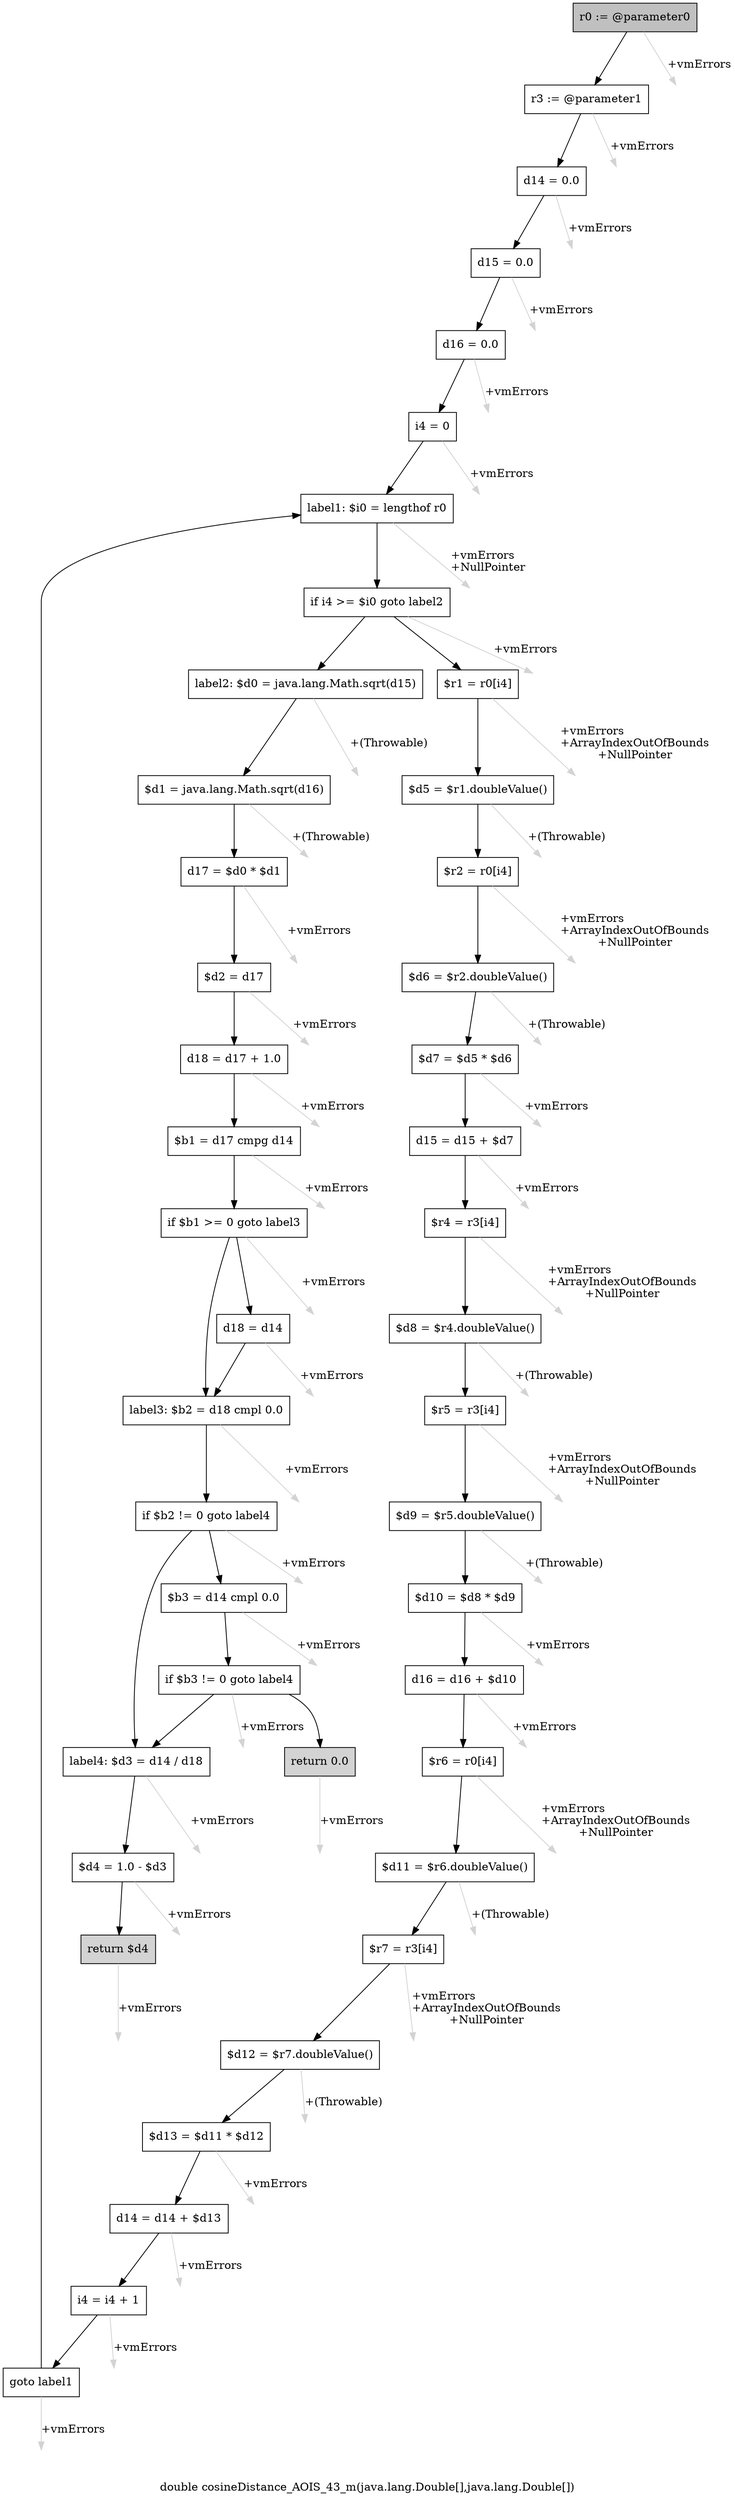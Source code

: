 digraph "double cosineDistance_AOIS_43_m(java.lang.Double[],java.lang.Double[])" {
    label="double cosineDistance_AOIS_43_m(java.lang.Double[],java.lang.Double[])";
    node [shape=box];
    "0" [style=filled,fillcolor=gray,label="r0 := @parameter0",];
    "1" [label="r3 := @parameter1",];
    "0"->"1" [color=black,];
    "44" [style=invis,label="Esc",];
    "0"->"44" [color=lightgray,label="\l+vmErrors",];
    "2" [label="d14 = 0.0",];
    "1"->"2" [color=black,];
    "45" [style=invis,label="Esc",];
    "1"->"45" [color=lightgray,label="\l+vmErrors",];
    "3" [label="d15 = 0.0",];
    "2"->"3" [color=black,];
    "46" [style=invis,label="Esc",];
    "2"->"46" [color=lightgray,label="\l+vmErrors",];
    "4" [label="d16 = 0.0",];
    "3"->"4" [color=black,];
    "47" [style=invis,label="Esc",];
    "3"->"47" [color=lightgray,label="\l+vmErrors",];
    "5" [label="i4 = 0",];
    "4"->"5" [color=black,];
    "48" [style=invis,label="Esc",];
    "4"->"48" [color=lightgray,label="\l+vmErrors",];
    "6" [label="label1: $i0 = lengthof r0",];
    "5"->"6" [color=black,];
    "49" [style=invis,label="Esc",];
    "5"->"49" [color=lightgray,label="\l+vmErrors",];
    "7" [label="if i4 >= $i0 goto label2",];
    "6"->"7" [color=black,];
    "50" [style=invis,label="Esc",];
    "6"->"50" [color=lightgray,label="\l+vmErrors\l+NullPointer",];
    "8" [label="$r1 = r0[i4]",];
    "7"->"8" [color=black,];
    "28" [label="label2: $d0 = java.lang.Math.sqrt(d15)",];
    "7"->"28" [color=black,];
    "51" [style=invis,label="Esc",];
    "7"->"51" [color=lightgray,label="\l+vmErrors",];
    "9" [label="$d5 = $r1.doubleValue()",];
    "8"->"9" [color=black,];
    "52" [style=invis,label="Esc",];
    "8"->"52" [color=lightgray,label="\l+vmErrors\l+ArrayIndexOutOfBounds\l+NullPointer",];
    "10" [label="$r2 = r0[i4]",];
    "9"->"10" [color=black,];
    "53" [style=invis,label="Esc",];
    "9"->"53" [color=lightgray,label="\l+(Throwable)",];
    "11" [label="$d6 = $r2.doubleValue()",];
    "10"->"11" [color=black,];
    "54" [style=invis,label="Esc",];
    "10"->"54" [color=lightgray,label="\l+vmErrors\l+ArrayIndexOutOfBounds\l+NullPointer",];
    "12" [label="$d7 = $d5 * $d6",];
    "11"->"12" [color=black,];
    "55" [style=invis,label="Esc",];
    "11"->"55" [color=lightgray,label="\l+(Throwable)",];
    "13" [label="d15 = d15 + $d7",];
    "12"->"13" [color=black,];
    "56" [style=invis,label="Esc",];
    "12"->"56" [color=lightgray,label="\l+vmErrors",];
    "14" [label="$r4 = r3[i4]",];
    "13"->"14" [color=black,];
    "57" [style=invis,label="Esc",];
    "13"->"57" [color=lightgray,label="\l+vmErrors",];
    "15" [label="$d8 = $r4.doubleValue()",];
    "14"->"15" [color=black,];
    "58" [style=invis,label="Esc",];
    "14"->"58" [color=lightgray,label="\l+vmErrors\l+ArrayIndexOutOfBounds\l+NullPointer",];
    "16" [label="$r5 = r3[i4]",];
    "15"->"16" [color=black,];
    "59" [style=invis,label="Esc",];
    "15"->"59" [color=lightgray,label="\l+(Throwable)",];
    "17" [label="$d9 = $r5.doubleValue()",];
    "16"->"17" [color=black,];
    "60" [style=invis,label="Esc",];
    "16"->"60" [color=lightgray,label="\l+vmErrors\l+ArrayIndexOutOfBounds\l+NullPointer",];
    "18" [label="$d10 = $d8 * $d9",];
    "17"->"18" [color=black,];
    "61" [style=invis,label="Esc",];
    "17"->"61" [color=lightgray,label="\l+(Throwable)",];
    "19" [label="d16 = d16 + $d10",];
    "18"->"19" [color=black,];
    "62" [style=invis,label="Esc",];
    "18"->"62" [color=lightgray,label="\l+vmErrors",];
    "20" [label="$r6 = r0[i4]",];
    "19"->"20" [color=black,];
    "63" [style=invis,label="Esc",];
    "19"->"63" [color=lightgray,label="\l+vmErrors",];
    "21" [label="$d11 = $r6.doubleValue()",];
    "20"->"21" [color=black,];
    "64" [style=invis,label="Esc",];
    "20"->"64" [color=lightgray,label="\l+vmErrors\l+ArrayIndexOutOfBounds\l+NullPointer",];
    "22" [label="$r7 = r3[i4]",];
    "21"->"22" [color=black,];
    "65" [style=invis,label="Esc",];
    "21"->"65" [color=lightgray,label="\l+(Throwable)",];
    "23" [label="$d12 = $r7.doubleValue()",];
    "22"->"23" [color=black,];
    "66" [style=invis,label="Esc",];
    "22"->"66" [color=lightgray,label="\l+vmErrors\l+ArrayIndexOutOfBounds\l+NullPointer",];
    "24" [label="$d13 = $d11 * $d12",];
    "23"->"24" [color=black,];
    "67" [style=invis,label="Esc",];
    "23"->"67" [color=lightgray,label="\l+(Throwable)",];
    "25" [label="d14 = d14 + $d13",];
    "24"->"25" [color=black,];
    "68" [style=invis,label="Esc",];
    "24"->"68" [color=lightgray,label="\l+vmErrors",];
    "26" [label="i4 = i4 + 1",];
    "25"->"26" [color=black,];
    "69" [style=invis,label="Esc",];
    "25"->"69" [color=lightgray,label="\l+vmErrors",];
    "27" [label="goto label1",];
    "26"->"27" [color=black,];
    "70" [style=invis,label="Esc",];
    "26"->"70" [color=lightgray,label="\l+vmErrors",];
    "27"->"6" [color=black,];
    "71" [style=invis,label="Esc",];
    "27"->"71" [color=lightgray,label="\l+vmErrors",];
    "29" [label="$d1 = java.lang.Math.sqrt(d16)",];
    "28"->"29" [color=black,];
    "72" [style=invis,label="Esc",];
    "28"->"72" [color=lightgray,label="\l+(Throwable)",];
    "30" [label="d17 = $d0 * $d1",];
    "29"->"30" [color=black,];
    "73" [style=invis,label="Esc",];
    "29"->"73" [color=lightgray,label="\l+(Throwable)",];
    "31" [label="$d2 = d17",];
    "30"->"31" [color=black,];
    "74" [style=invis,label="Esc",];
    "30"->"74" [color=lightgray,label="\l+vmErrors",];
    "32" [label="d18 = d17 + 1.0",];
    "31"->"32" [color=black,];
    "75" [style=invis,label="Esc",];
    "31"->"75" [color=lightgray,label="\l+vmErrors",];
    "33" [label="$b1 = d17 cmpg d14",];
    "32"->"33" [color=black,];
    "76" [style=invis,label="Esc",];
    "32"->"76" [color=lightgray,label="\l+vmErrors",];
    "34" [label="if $b1 >= 0 goto label3",];
    "33"->"34" [color=black,];
    "77" [style=invis,label="Esc",];
    "33"->"77" [color=lightgray,label="\l+vmErrors",];
    "35" [label="d18 = d14",];
    "34"->"35" [color=black,];
    "36" [label="label3: $b2 = d18 cmpl 0.0",];
    "34"->"36" [color=black,];
    "78" [style=invis,label="Esc",];
    "34"->"78" [color=lightgray,label="\l+vmErrors",];
    "35"->"36" [color=black,];
    "79" [style=invis,label="Esc",];
    "35"->"79" [color=lightgray,label="\l+vmErrors",];
    "37" [label="if $b2 != 0 goto label4",];
    "36"->"37" [color=black,];
    "80" [style=invis,label="Esc",];
    "36"->"80" [color=lightgray,label="\l+vmErrors",];
    "38" [label="$b3 = d14 cmpl 0.0",];
    "37"->"38" [color=black,];
    "41" [label="label4: $d3 = d14 / d18",];
    "37"->"41" [color=black,];
    "81" [style=invis,label="Esc",];
    "37"->"81" [color=lightgray,label="\l+vmErrors",];
    "39" [label="if $b3 != 0 goto label4",];
    "38"->"39" [color=black,];
    "82" [style=invis,label="Esc",];
    "38"->"82" [color=lightgray,label="\l+vmErrors",];
    "40" [style=filled,fillcolor=lightgray,label="return 0.0",];
    "39"->"40" [color=black,];
    "39"->"41" [color=black,];
    "83" [style=invis,label="Esc",];
    "39"->"83" [color=lightgray,label="\l+vmErrors",];
    "84" [style=invis,label="Esc",];
    "40"->"84" [color=lightgray,label="\l+vmErrors",];
    "42" [label="$d4 = 1.0 - $d3",];
    "41"->"42" [color=black,];
    "85" [style=invis,label="Esc",];
    "41"->"85" [color=lightgray,label="\l+vmErrors",];
    "43" [style=filled,fillcolor=lightgray,label="return $d4",];
    "42"->"43" [color=black,];
    "86" [style=invis,label="Esc",];
    "42"->"86" [color=lightgray,label="\l+vmErrors",];
    "87" [style=invis,label="Esc",];
    "43"->"87" [color=lightgray,label="\l+vmErrors",];
}
